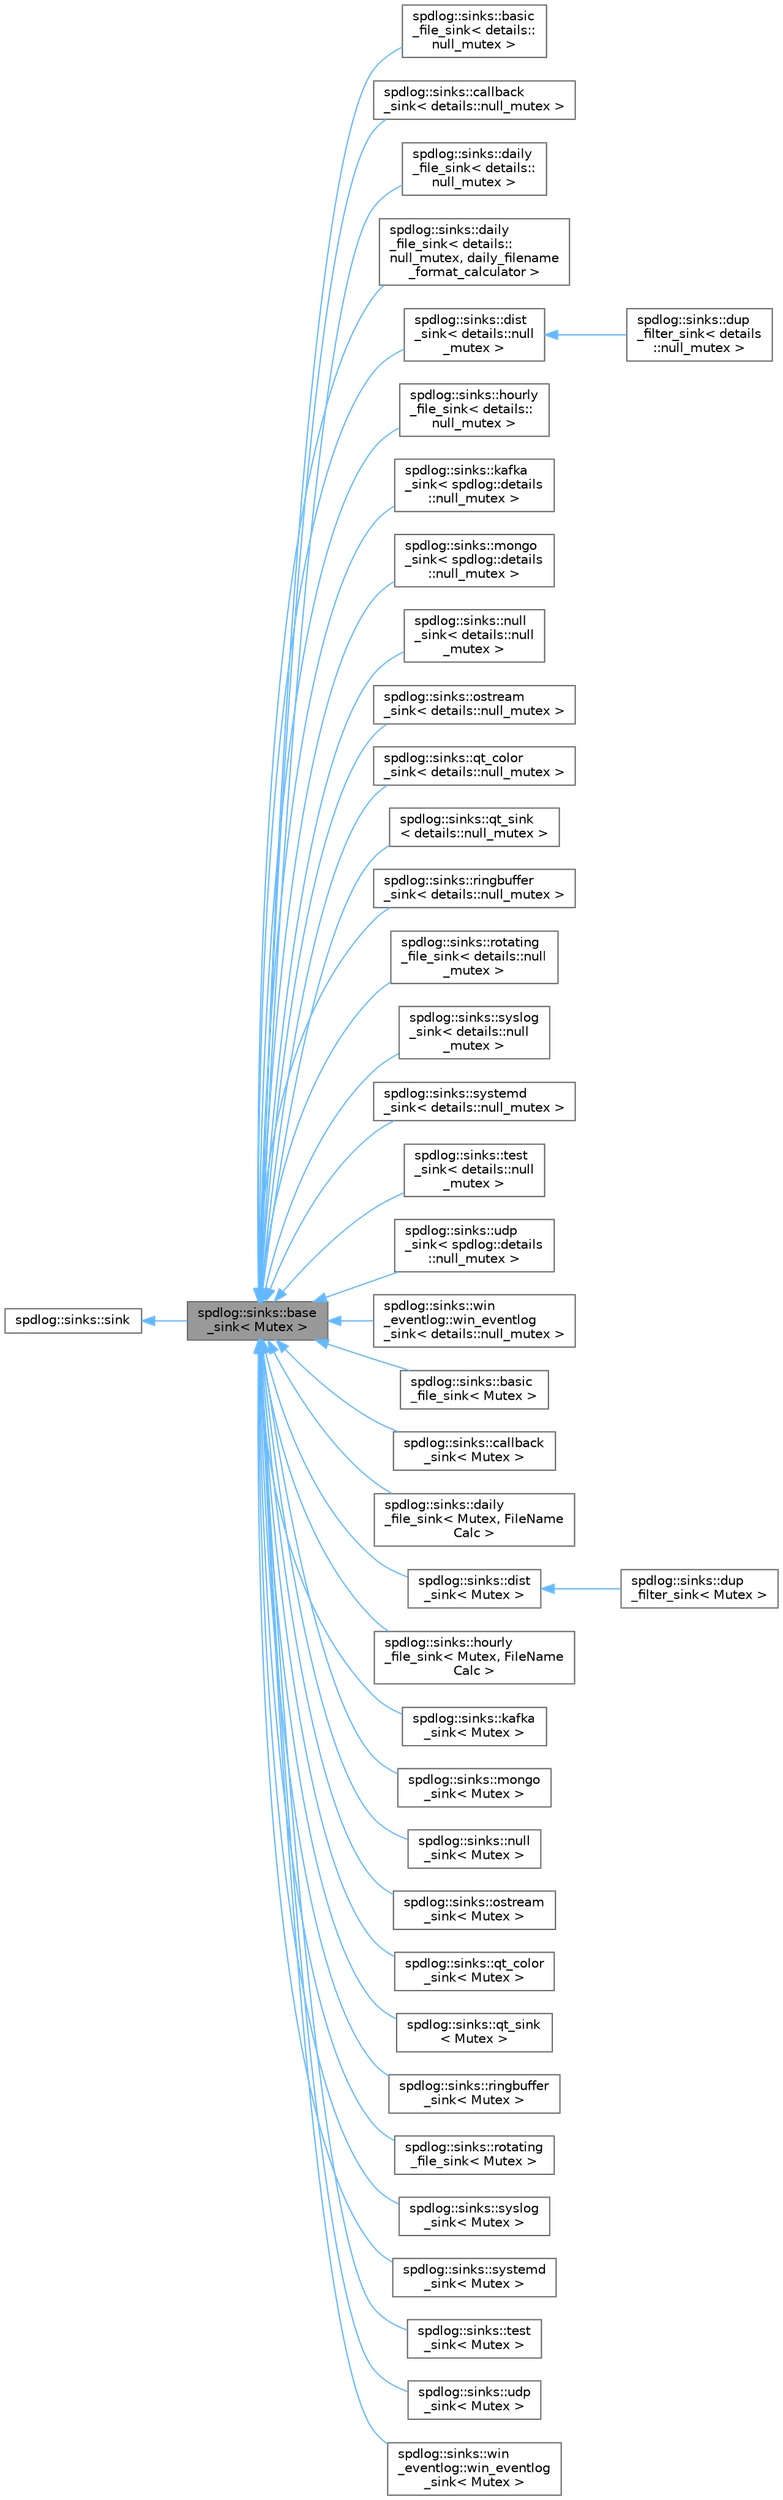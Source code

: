 digraph "spdlog::sinks::base_sink&lt; Mutex &gt;"
{
 // LATEX_PDF_SIZE
  bgcolor="transparent";
  edge [fontname=Helvetica,fontsize=10,labelfontname=Helvetica,labelfontsize=10];
  node [fontname=Helvetica,fontsize=10,shape=box,height=0.2,width=0.4];
  rankdir="LR";
  Node1 [id="Node000001",label="spdlog::sinks::base\l_sink\< Mutex \>",height=0.2,width=0.4,color="gray40", fillcolor="grey60", style="filled", fontcolor="black",tooltip=" "];
  Node2 -> Node1 [id="edge1_Node000001_Node000002",dir="back",color="steelblue1",style="solid",tooltip=" "];
  Node2 [id="Node000002",label="spdlog::sinks::sink",height=0.2,width=0.4,color="gray40", fillcolor="white", style="filled",URL="$classspdlog_1_1sinks_1_1sink.html",tooltip=" "];
  Node1 -> Node3 [id="edge2_Node000001_Node000003",dir="back",color="steelblue1",style="solid",tooltip=" "];
  Node3 [id="Node000003",label="spdlog::sinks::basic\l_file_sink\< details::\lnull_mutex \>",height=0.2,width=0.4,color="gray40", fillcolor="white", style="filled",URL="$classspdlog_1_1sinks_1_1basic__file__sink.html",tooltip=" "];
  Node1 -> Node4 [id="edge3_Node000001_Node000004",dir="back",color="steelblue1",style="solid",tooltip=" "];
  Node4 [id="Node000004",label="spdlog::sinks::callback\l_sink\< details::null_mutex \>",height=0.2,width=0.4,color="gray40", fillcolor="white", style="filled",URL="$classspdlog_1_1sinks_1_1callback__sink.html",tooltip=" "];
  Node1 -> Node5 [id="edge4_Node000001_Node000005",dir="back",color="steelblue1",style="solid",tooltip=" "];
  Node5 [id="Node000005",label="spdlog::sinks::daily\l_file_sink\< details::\lnull_mutex \>",height=0.2,width=0.4,color="gray40", fillcolor="white", style="filled",URL="$classspdlog_1_1sinks_1_1daily__file__sink.html",tooltip=" "];
  Node1 -> Node6 [id="edge5_Node000001_Node000006",dir="back",color="steelblue1",style="solid",tooltip=" "];
  Node6 [id="Node000006",label="spdlog::sinks::daily\l_file_sink\< details::\lnull_mutex, daily_filename\l_format_calculator \>",height=0.2,width=0.4,color="gray40", fillcolor="white", style="filled",URL="$classspdlog_1_1sinks_1_1daily__file__sink.html",tooltip=" "];
  Node1 -> Node7 [id="edge6_Node000001_Node000007",dir="back",color="steelblue1",style="solid",tooltip=" "];
  Node7 [id="Node000007",label="spdlog::sinks::dist\l_sink\< details::null\l_mutex \>",height=0.2,width=0.4,color="gray40", fillcolor="white", style="filled",URL="$classspdlog_1_1sinks_1_1dist__sink.html",tooltip=" "];
  Node7 -> Node8 [id="edge7_Node000007_Node000008",dir="back",color="steelblue1",style="solid",tooltip=" "];
  Node8 [id="Node000008",label="spdlog::sinks::dup\l_filter_sink\< details\l::null_mutex \>",height=0.2,width=0.4,color="gray40", fillcolor="white", style="filled",URL="$classspdlog_1_1sinks_1_1dup__filter__sink.html",tooltip=" "];
  Node1 -> Node9 [id="edge8_Node000001_Node000009",dir="back",color="steelblue1",style="solid",tooltip=" "];
  Node9 [id="Node000009",label="spdlog::sinks::hourly\l_file_sink\< details::\lnull_mutex \>",height=0.2,width=0.4,color="gray40", fillcolor="white", style="filled",URL="$classspdlog_1_1sinks_1_1hourly__file__sink.html",tooltip=" "];
  Node1 -> Node10 [id="edge9_Node000001_Node000010",dir="back",color="steelblue1",style="solid",tooltip=" "];
  Node10 [id="Node000010",label="spdlog::sinks::kafka\l_sink\< spdlog::details\l::null_mutex \>",height=0.2,width=0.4,color="gray40", fillcolor="white", style="filled",URL="$classspdlog_1_1sinks_1_1kafka__sink.html",tooltip=" "];
  Node1 -> Node11 [id="edge10_Node000001_Node000011",dir="back",color="steelblue1",style="solid",tooltip=" "];
  Node11 [id="Node000011",label="spdlog::sinks::mongo\l_sink\< spdlog::details\l::null_mutex \>",height=0.2,width=0.4,color="gray40", fillcolor="white", style="filled",URL="$classspdlog_1_1sinks_1_1mongo__sink.html",tooltip=" "];
  Node1 -> Node12 [id="edge11_Node000001_Node000012",dir="back",color="steelblue1",style="solid",tooltip=" "];
  Node12 [id="Node000012",label="spdlog::sinks::null\l_sink\< details::null\l_mutex \>",height=0.2,width=0.4,color="gray40", fillcolor="white", style="filled",URL="$classspdlog_1_1sinks_1_1null__sink.html",tooltip=" "];
  Node1 -> Node13 [id="edge12_Node000001_Node000013",dir="back",color="steelblue1",style="solid",tooltip=" "];
  Node13 [id="Node000013",label="spdlog::sinks::ostream\l_sink\< details::null_mutex \>",height=0.2,width=0.4,color="gray40", fillcolor="white", style="filled",URL="$classspdlog_1_1sinks_1_1ostream__sink.html",tooltip=" "];
  Node1 -> Node14 [id="edge13_Node000001_Node000014",dir="back",color="steelblue1",style="solid",tooltip=" "];
  Node14 [id="Node000014",label="spdlog::sinks::qt_color\l_sink\< details::null_mutex \>",height=0.2,width=0.4,color="gray40", fillcolor="white", style="filled",URL="$classspdlog_1_1sinks_1_1qt__color__sink.html",tooltip=" "];
  Node1 -> Node15 [id="edge14_Node000001_Node000015",dir="back",color="steelblue1",style="solid",tooltip=" "];
  Node15 [id="Node000015",label="spdlog::sinks::qt_sink\l\< details::null_mutex \>",height=0.2,width=0.4,color="gray40", fillcolor="white", style="filled",URL="$classspdlog_1_1sinks_1_1qt__sink.html",tooltip=" "];
  Node1 -> Node16 [id="edge15_Node000001_Node000016",dir="back",color="steelblue1",style="solid",tooltip=" "];
  Node16 [id="Node000016",label="spdlog::sinks::ringbuffer\l_sink\< details::null_mutex \>",height=0.2,width=0.4,color="gray40", fillcolor="white", style="filled",URL="$classspdlog_1_1sinks_1_1ringbuffer__sink.html",tooltip=" "];
  Node1 -> Node17 [id="edge16_Node000001_Node000017",dir="back",color="steelblue1",style="solid",tooltip=" "];
  Node17 [id="Node000017",label="spdlog::sinks::rotating\l_file_sink\< details::null\l_mutex \>",height=0.2,width=0.4,color="gray40", fillcolor="white", style="filled",URL="$classspdlog_1_1sinks_1_1rotating__file__sink.html",tooltip=" "];
  Node1 -> Node18 [id="edge17_Node000001_Node000018",dir="back",color="steelblue1",style="solid",tooltip=" "];
  Node18 [id="Node000018",label="spdlog::sinks::syslog\l_sink\< details::null\l_mutex \>",height=0.2,width=0.4,color="gray40", fillcolor="white", style="filled",URL="$classspdlog_1_1sinks_1_1syslog__sink.html",tooltip=" "];
  Node1 -> Node19 [id="edge18_Node000001_Node000019",dir="back",color="steelblue1",style="solid",tooltip=" "];
  Node19 [id="Node000019",label="spdlog::sinks::systemd\l_sink\< details::null_mutex \>",height=0.2,width=0.4,color="gray40", fillcolor="white", style="filled",URL="$classspdlog_1_1sinks_1_1systemd__sink.html",tooltip=" "];
  Node1 -> Node20 [id="edge19_Node000001_Node000020",dir="back",color="steelblue1",style="solid",tooltip=" "];
  Node20 [id="Node000020",label="spdlog::sinks::test\l_sink\< details::null\l_mutex \>",height=0.2,width=0.4,color="gray40", fillcolor="white", style="filled",URL="$classspdlog_1_1sinks_1_1test__sink.html",tooltip=" "];
  Node1 -> Node21 [id="edge20_Node000001_Node000021",dir="back",color="steelblue1",style="solid",tooltip=" "];
  Node21 [id="Node000021",label="spdlog::sinks::udp\l_sink\< spdlog::details\l::null_mutex \>",height=0.2,width=0.4,color="gray40", fillcolor="white", style="filled",URL="$classspdlog_1_1sinks_1_1udp__sink.html",tooltip=" "];
  Node1 -> Node22 [id="edge21_Node000001_Node000022",dir="back",color="steelblue1",style="solid",tooltip=" "];
  Node22 [id="Node000022",label="spdlog::sinks::win\l_eventlog::win_eventlog\l_sink\< details::null_mutex \>",height=0.2,width=0.4,color="gray40", fillcolor="white", style="filled",URL="$classspdlog_1_1sinks_1_1win__eventlog_1_1win__eventlog__sink.html",tooltip=" "];
  Node1 -> Node23 [id="edge22_Node000001_Node000023",dir="back",color="steelblue1",style="solid",tooltip=" "];
  Node23 [id="Node000023",label="spdlog::sinks::basic\l_file_sink\< Mutex \>",height=0.2,width=0.4,color="gray40", fillcolor="white", style="filled",URL="$classspdlog_1_1sinks_1_1basic__file__sink.html",tooltip=" "];
  Node1 -> Node24 [id="edge23_Node000001_Node000024",dir="back",color="steelblue1",style="solid",tooltip=" "];
  Node24 [id="Node000024",label="spdlog::sinks::callback\l_sink\< Mutex \>",height=0.2,width=0.4,color="gray40", fillcolor="white", style="filled",URL="$classspdlog_1_1sinks_1_1callback__sink.html",tooltip=" "];
  Node1 -> Node25 [id="edge24_Node000001_Node000025",dir="back",color="steelblue1",style="solid",tooltip=" "];
  Node25 [id="Node000025",label="spdlog::sinks::daily\l_file_sink\< Mutex, FileName\lCalc \>",height=0.2,width=0.4,color="gray40", fillcolor="white", style="filled",URL="$classspdlog_1_1sinks_1_1daily__file__sink.html",tooltip=" "];
  Node1 -> Node26 [id="edge25_Node000001_Node000026",dir="back",color="steelblue1",style="solid",tooltip=" "];
  Node26 [id="Node000026",label="spdlog::sinks::dist\l_sink\< Mutex \>",height=0.2,width=0.4,color="gray40", fillcolor="white", style="filled",URL="$classspdlog_1_1sinks_1_1dist__sink.html",tooltip=" "];
  Node26 -> Node27 [id="edge26_Node000026_Node000027",dir="back",color="steelblue1",style="solid",tooltip=" "];
  Node27 [id="Node000027",label="spdlog::sinks::dup\l_filter_sink\< Mutex \>",height=0.2,width=0.4,color="gray40", fillcolor="white", style="filled",URL="$classspdlog_1_1sinks_1_1dup__filter__sink.html",tooltip=" "];
  Node1 -> Node28 [id="edge27_Node000001_Node000028",dir="back",color="steelblue1",style="solid",tooltip=" "];
  Node28 [id="Node000028",label="spdlog::sinks::hourly\l_file_sink\< Mutex, FileName\lCalc \>",height=0.2,width=0.4,color="gray40", fillcolor="white", style="filled",URL="$classspdlog_1_1sinks_1_1hourly__file__sink.html",tooltip=" "];
  Node1 -> Node29 [id="edge28_Node000001_Node000029",dir="back",color="steelblue1",style="solid",tooltip=" "];
  Node29 [id="Node000029",label="spdlog::sinks::kafka\l_sink\< Mutex \>",height=0.2,width=0.4,color="gray40", fillcolor="white", style="filled",URL="$classspdlog_1_1sinks_1_1kafka__sink.html",tooltip=" "];
  Node1 -> Node30 [id="edge29_Node000001_Node000030",dir="back",color="steelblue1",style="solid",tooltip=" "];
  Node30 [id="Node000030",label="spdlog::sinks::mongo\l_sink\< Mutex \>",height=0.2,width=0.4,color="gray40", fillcolor="white", style="filled",URL="$classspdlog_1_1sinks_1_1mongo__sink.html",tooltip=" "];
  Node1 -> Node31 [id="edge30_Node000001_Node000031",dir="back",color="steelblue1",style="solid",tooltip=" "];
  Node31 [id="Node000031",label="spdlog::sinks::null\l_sink\< Mutex \>",height=0.2,width=0.4,color="gray40", fillcolor="white", style="filled",URL="$classspdlog_1_1sinks_1_1null__sink.html",tooltip=" "];
  Node1 -> Node32 [id="edge31_Node000001_Node000032",dir="back",color="steelblue1",style="solid",tooltip=" "];
  Node32 [id="Node000032",label="spdlog::sinks::ostream\l_sink\< Mutex \>",height=0.2,width=0.4,color="gray40", fillcolor="white", style="filled",URL="$classspdlog_1_1sinks_1_1ostream__sink.html",tooltip=" "];
  Node1 -> Node33 [id="edge32_Node000001_Node000033",dir="back",color="steelblue1",style="solid",tooltip=" "];
  Node33 [id="Node000033",label="spdlog::sinks::qt_color\l_sink\< Mutex \>",height=0.2,width=0.4,color="gray40", fillcolor="white", style="filled",URL="$classspdlog_1_1sinks_1_1qt__color__sink.html",tooltip=" "];
  Node1 -> Node34 [id="edge33_Node000001_Node000034",dir="back",color="steelblue1",style="solid",tooltip=" "];
  Node34 [id="Node000034",label="spdlog::sinks::qt_sink\l\< Mutex \>",height=0.2,width=0.4,color="gray40", fillcolor="white", style="filled",URL="$classspdlog_1_1sinks_1_1qt__sink.html",tooltip=" "];
  Node1 -> Node35 [id="edge34_Node000001_Node000035",dir="back",color="steelblue1",style="solid",tooltip=" "];
  Node35 [id="Node000035",label="spdlog::sinks::ringbuffer\l_sink\< Mutex \>",height=0.2,width=0.4,color="gray40", fillcolor="white", style="filled",URL="$classspdlog_1_1sinks_1_1ringbuffer__sink.html",tooltip=" "];
  Node1 -> Node36 [id="edge35_Node000001_Node000036",dir="back",color="steelblue1",style="solid",tooltip=" "];
  Node36 [id="Node000036",label="spdlog::sinks::rotating\l_file_sink\< Mutex \>",height=0.2,width=0.4,color="gray40", fillcolor="white", style="filled",URL="$classspdlog_1_1sinks_1_1rotating__file__sink.html",tooltip=" "];
  Node1 -> Node37 [id="edge36_Node000001_Node000037",dir="back",color="steelblue1",style="solid",tooltip=" "];
  Node37 [id="Node000037",label="spdlog::sinks::syslog\l_sink\< Mutex \>",height=0.2,width=0.4,color="gray40", fillcolor="white", style="filled",URL="$classspdlog_1_1sinks_1_1syslog__sink.html",tooltip=" "];
  Node1 -> Node38 [id="edge37_Node000001_Node000038",dir="back",color="steelblue1",style="solid",tooltip=" "];
  Node38 [id="Node000038",label="spdlog::sinks::systemd\l_sink\< Mutex \>",height=0.2,width=0.4,color="gray40", fillcolor="white", style="filled",URL="$classspdlog_1_1sinks_1_1systemd__sink.html",tooltip=" "];
  Node1 -> Node39 [id="edge38_Node000001_Node000039",dir="back",color="steelblue1",style="solid",tooltip=" "];
  Node39 [id="Node000039",label="spdlog::sinks::test\l_sink\< Mutex \>",height=0.2,width=0.4,color="gray40", fillcolor="white", style="filled",URL="$classspdlog_1_1sinks_1_1test__sink.html",tooltip=" "];
  Node1 -> Node40 [id="edge39_Node000001_Node000040",dir="back",color="steelblue1",style="solid",tooltip=" "];
  Node40 [id="Node000040",label="spdlog::sinks::udp\l_sink\< Mutex \>",height=0.2,width=0.4,color="gray40", fillcolor="white", style="filled",URL="$classspdlog_1_1sinks_1_1udp__sink.html",tooltip=" "];
  Node1 -> Node41 [id="edge40_Node000001_Node000041",dir="back",color="steelblue1",style="solid",tooltip=" "];
  Node41 [id="Node000041",label="spdlog::sinks::win\l_eventlog::win_eventlog\l_sink\< Mutex \>",height=0.2,width=0.4,color="gray40", fillcolor="white", style="filled",URL="$classspdlog_1_1sinks_1_1win__eventlog_1_1win__eventlog__sink.html",tooltip=" "];
}
